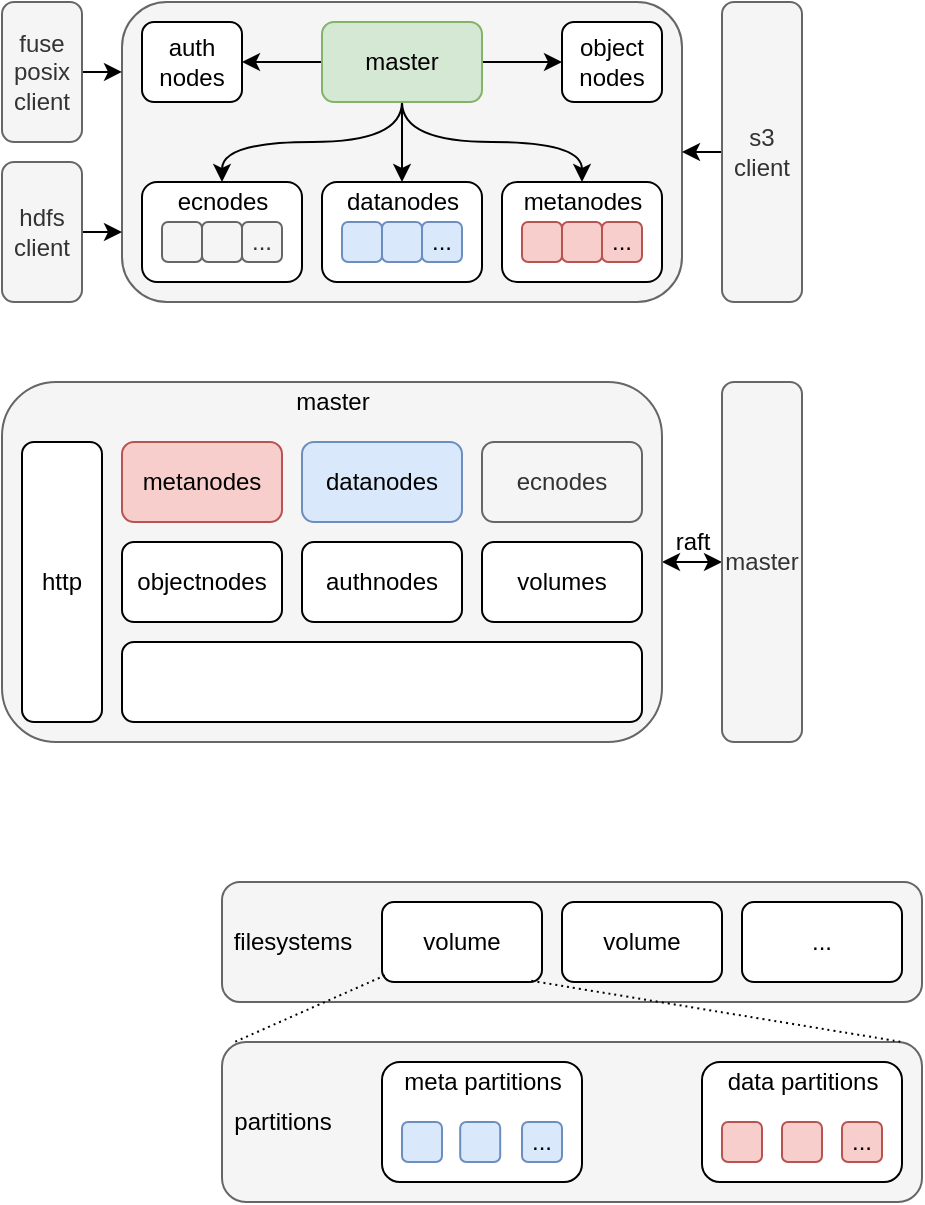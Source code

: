 <mxfile version="18.0.4" type="github">
  <diagram id="KYt3-omduEFtMOn35YfT" name="arch">
    <mxGraphModel dx="461" dy="315" grid="1" gridSize="10" guides="1" tooltips="1" connect="1" arrows="1" fold="1" page="1" pageScale="1" pageWidth="827" pageHeight="1169" math="0" shadow="0">
      <root>
        <mxCell id="0" />
        <mxCell id="1" parent="0" />
        <mxCell id="PD6o3sTZC4K9WG0XPXKC-64" value="" style="rounded=1;whiteSpace=wrap;html=1;fillColor=#f5f5f5;fontColor=#333333;strokeColor=#666666;" vertex="1" parent="1">
          <mxGeometry x="120" y="590" width="350" height="80" as="geometry" />
        </mxCell>
        <mxCell id="PD6o3sTZC4K9WG0XPXKC-51" value="" style="rounded=1;whiteSpace=wrap;html=1;fillColor=#f5f5f5;fontColor=#333333;strokeColor=#666666;" vertex="1" parent="1">
          <mxGeometry x="120" y="510" width="350" height="60" as="geometry" />
        </mxCell>
        <mxCell id="PD6o3sTZC4K9WG0XPXKC-21" value="" style="rounded=1;whiteSpace=wrap;html=1;fillColor=#f5f5f5;fontColor=#333333;strokeColor=#666666;" vertex="1" parent="1">
          <mxGeometry x="70" y="70" width="280" height="150" as="geometry" />
        </mxCell>
        <mxCell id="PD6o3sTZC4K9WG0XPXKC-5" style="edgeStyle=orthogonalEdgeStyle;rounded=0;orthogonalLoop=1;jettySize=auto;html=1;curved=1;exitX=0.5;exitY=1;exitDx=0;exitDy=0;entryX=0.5;entryY=0;entryDx=0;entryDy=0;" edge="1" parent="1" source="PD6o3sTZC4K9WG0XPXKC-1" target="PD6o3sTZC4K9WG0XPXKC-3">
          <mxGeometry relative="1" as="geometry" />
        </mxCell>
        <mxCell id="PD6o3sTZC4K9WG0XPXKC-6" style="edgeStyle=orthogonalEdgeStyle;curved=1;rounded=0;orthogonalLoop=1;jettySize=auto;html=1;entryX=0.5;entryY=0;entryDx=0;entryDy=0;exitX=0.5;exitY=1;exitDx=0;exitDy=0;" edge="1" parent="1" source="PD6o3sTZC4K9WG0XPXKC-1" target="PD6o3sTZC4K9WG0XPXKC-2">
          <mxGeometry relative="1" as="geometry" />
        </mxCell>
        <mxCell id="PD6o3sTZC4K9WG0XPXKC-7" style="edgeStyle=orthogonalEdgeStyle;curved=1;rounded=0;orthogonalLoop=1;jettySize=auto;html=1;entryX=0.5;entryY=0;entryDx=0;entryDy=0;exitX=0.5;exitY=1;exitDx=0;exitDy=0;" edge="1" parent="1" source="PD6o3sTZC4K9WG0XPXKC-1" target="PD6o3sTZC4K9WG0XPXKC-4">
          <mxGeometry relative="1" as="geometry">
            <mxPoint x="210" y="120" as="sourcePoint" />
          </mxGeometry>
        </mxCell>
        <mxCell id="PD6o3sTZC4K9WG0XPXKC-23" value="" style="edgeStyle=orthogonalEdgeStyle;curved=1;rounded=0;orthogonalLoop=1;jettySize=auto;html=1;" edge="1" parent="1" source="PD6o3sTZC4K9WG0XPXKC-1" target="PD6o3sTZC4K9WG0XPXKC-22">
          <mxGeometry relative="1" as="geometry" />
        </mxCell>
        <mxCell id="PD6o3sTZC4K9WG0XPXKC-25" value="" style="edgeStyle=orthogonalEdgeStyle;curved=1;rounded=0;orthogonalLoop=1;jettySize=auto;html=1;" edge="1" parent="1" source="PD6o3sTZC4K9WG0XPXKC-1" target="PD6o3sTZC4K9WG0XPXKC-24">
          <mxGeometry relative="1" as="geometry" />
        </mxCell>
        <mxCell id="PD6o3sTZC4K9WG0XPXKC-1" value="master" style="rounded=1;whiteSpace=wrap;html=1;fillColor=#d5e8d4;strokeColor=#82b366;" vertex="1" parent="1">
          <mxGeometry x="170" y="80" width="80" height="40" as="geometry" />
        </mxCell>
        <mxCell id="PD6o3sTZC4K9WG0XPXKC-2" value="" style="rounded=1;whiteSpace=wrap;html=1;" vertex="1" parent="1">
          <mxGeometry x="260" y="160" width="80" height="50" as="geometry" />
        </mxCell>
        <mxCell id="PD6o3sTZC4K9WG0XPXKC-3" value="" style="rounded=1;whiteSpace=wrap;html=1;" vertex="1" parent="1">
          <mxGeometry x="170" y="160" width="80" height="50" as="geometry" />
        </mxCell>
        <mxCell id="PD6o3sTZC4K9WG0XPXKC-4" value="" style="rounded=1;whiteSpace=wrap;html=1;" vertex="1" parent="1">
          <mxGeometry x="80" y="160" width="80" height="50" as="geometry" />
        </mxCell>
        <mxCell id="PD6o3sTZC4K9WG0XPXKC-8" value="" style="rounded=1;whiteSpace=wrap;html=1;fillColor=#f5f5f5;fontColor=#333333;strokeColor=#666666;" vertex="1" parent="1">
          <mxGeometry x="90" y="180" width="20" height="20" as="geometry" />
        </mxCell>
        <mxCell id="PD6o3sTZC4K9WG0XPXKC-9" value="ecnodes" style="text;html=1;align=center;verticalAlign=middle;resizable=0;points=[];autosize=1;strokeColor=none;fillColor=none;" vertex="1" parent="1">
          <mxGeometry x="90" y="160" width="60" height="20" as="geometry" />
        </mxCell>
        <mxCell id="PD6o3sTZC4K9WG0XPXKC-11" value="" style="rounded=1;whiteSpace=wrap;html=1;fillColor=#f5f5f5;fontColor=#333333;strokeColor=#666666;" vertex="1" parent="1">
          <mxGeometry x="110" y="180" width="20" height="20" as="geometry" />
        </mxCell>
        <mxCell id="PD6o3sTZC4K9WG0XPXKC-12" value="..." style="rounded=1;whiteSpace=wrap;html=1;fillColor=#f5f5f5;fontColor=#333333;strokeColor=#666666;" vertex="1" parent="1">
          <mxGeometry x="130" y="180" width="20" height="20" as="geometry" />
        </mxCell>
        <mxCell id="PD6o3sTZC4K9WG0XPXKC-13" value="" style="rounded=1;whiteSpace=wrap;html=1;fillColor=#dae8fc;strokeColor=#6c8ebf;" vertex="1" parent="1">
          <mxGeometry x="180" y="180" width="20" height="20" as="geometry" />
        </mxCell>
        <mxCell id="PD6o3sTZC4K9WG0XPXKC-14" value="datanodes" style="text;html=1;align=center;verticalAlign=middle;resizable=0;points=[];autosize=1;strokeColor=none;fillColor=none;" vertex="1" parent="1">
          <mxGeometry x="175" y="160" width="70" height="20" as="geometry" />
        </mxCell>
        <mxCell id="PD6o3sTZC4K9WG0XPXKC-15" value="" style="rounded=1;whiteSpace=wrap;html=1;fillColor=#dae8fc;strokeColor=#6c8ebf;" vertex="1" parent="1">
          <mxGeometry x="200" y="180" width="20" height="20" as="geometry" />
        </mxCell>
        <mxCell id="PD6o3sTZC4K9WG0XPXKC-16" value="..." style="rounded=1;whiteSpace=wrap;html=1;fillColor=#dae8fc;strokeColor=#6c8ebf;" vertex="1" parent="1">
          <mxGeometry x="220" y="180" width="20" height="20" as="geometry" />
        </mxCell>
        <mxCell id="PD6o3sTZC4K9WG0XPXKC-17" value="metanodes" style="text;html=1;align=center;verticalAlign=middle;resizable=0;points=[];autosize=1;strokeColor=none;fillColor=none;" vertex="1" parent="1">
          <mxGeometry x="265" y="160" width="70" height="20" as="geometry" />
        </mxCell>
        <mxCell id="PD6o3sTZC4K9WG0XPXKC-18" value="" style="rounded=1;whiteSpace=wrap;html=1;fillColor=#f8cecc;strokeColor=#b85450;" vertex="1" parent="1">
          <mxGeometry x="270" y="180" width="20" height="20" as="geometry" />
        </mxCell>
        <mxCell id="PD6o3sTZC4K9WG0XPXKC-19" value="..." style="rounded=1;whiteSpace=wrap;html=1;fillColor=#f8cecc;strokeColor=#b85450;" vertex="1" parent="1">
          <mxGeometry x="310" y="180" width="20" height="20" as="geometry" />
        </mxCell>
        <mxCell id="PD6o3sTZC4K9WG0XPXKC-20" value="" style="rounded=1;whiteSpace=wrap;html=1;fillColor=#f8cecc;strokeColor=#b85450;" vertex="1" parent="1">
          <mxGeometry x="290" y="180" width="20" height="20" as="geometry" />
        </mxCell>
        <mxCell id="PD6o3sTZC4K9WG0XPXKC-22" value="object&lt;br&gt;nodes" style="rounded=1;whiteSpace=wrap;html=1;" vertex="1" parent="1">
          <mxGeometry x="290" y="80" width="50" height="40" as="geometry" />
        </mxCell>
        <mxCell id="PD6o3sTZC4K9WG0XPXKC-24" value="auth&lt;br&gt;nodes" style="rounded=1;whiteSpace=wrap;html=1;" vertex="1" parent="1">
          <mxGeometry x="80" y="80" width="50" height="40" as="geometry" />
        </mxCell>
        <mxCell id="PD6o3sTZC4K9WG0XPXKC-27" value="" style="edgeStyle=orthogonalEdgeStyle;curved=1;rounded=0;orthogonalLoop=1;jettySize=auto;html=1;" edge="1" parent="1" source="PD6o3sTZC4K9WG0XPXKC-26">
          <mxGeometry relative="1" as="geometry">
            <mxPoint x="350" y="145" as="targetPoint" />
          </mxGeometry>
        </mxCell>
        <mxCell id="PD6o3sTZC4K9WG0XPXKC-26" value="s3&lt;br&gt;client" style="rounded=1;whiteSpace=wrap;html=1;fillColor=#f5f5f5;fontColor=#333333;strokeColor=#666666;" vertex="1" parent="1">
          <mxGeometry x="370" y="70" width="40" height="150" as="geometry" />
        </mxCell>
        <mxCell id="PD6o3sTZC4K9WG0XPXKC-32" style="edgeStyle=orthogonalEdgeStyle;curved=1;rounded=0;orthogonalLoop=1;jettySize=auto;html=1;entryX=0;entryY=0.233;entryDx=0;entryDy=0;entryPerimeter=0;" edge="1" parent="1" source="PD6o3sTZC4K9WG0XPXKC-28" target="PD6o3sTZC4K9WG0XPXKC-21">
          <mxGeometry relative="1" as="geometry" />
        </mxCell>
        <mxCell id="PD6o3sTZC4K9WG0XPXKC-28" value="fuse&lt;br&gt;posix&lt;br&gt;client" style="rounded=1;whiteSpace=wrap;html=1;fillColor=#f5f5f5;fontColor=#333333;strokeColor=#666666;" vertex="1" parent="1">
          <mxGeometry x="10" y="70" width="40" height="70" as="geometry" />
        </mxCell>
        <mxCell id="PD6o3sTZC4K9WG0XPXKC-31" style="edgeStyle=orthogonalEdgeStyle;curved=1;rounded=0;orthogonalLoop=1;jettySize=auto;html=1;entryX=0;entryY=0.767;entryDx=0;entryDy=0;entryPerimeter=0;" edge="1" parent="1" source="PD6o3sTZC4K9WG0XPXKC-29" target="PD6o3sTZC4K9WG0XPXKC-21">
          <mxGeometry relative="1" as="geometry" />
        </mxCell>
        <mxCell id="PD6o3sTZC4K9WG0XPXKC-29" value="hdfs&lt;br&gt;client" style="rounded=1;whiteSpace=wrap;html=1;fillColor=#f5f5f5;fontColor=#333333;strokeColor=#666666;" vertex="1" parent="1">
          <mxGeometry x="10" y="150" width="40" height="70" as="geometry" />
        </mxCell>
        <mxCell id="PD6o3sTZC4K9WG0XPXKC-46" value="" style="edgeStyle=orthogonalEdgeStyle;curved=1;rounded=0;orthogonalLoop=1;jettySize=auto;html=1;startArrow=classic;startFill=1;" edge="1" parent="1" source="PD6o3sTZC4K9WG0XPXKC-33" target="PD6o3sTZC4K9WG0XPXKC-45">
          <mxGeometry relative="1" as="geometry" />
        </mxCell>
        <mxCell id="PD6o3sTZC4K9WG0XPXKC-33" value="" style="rounded=1;whiteSpace=wrap;html=1;fillColor=#f5f5f5;strokeColor=#666666;fontColor=#333333;" vertex="1" parent="1">
          <mxGeometry x="10" y="260" width="330" height="180" as="geometry" />
        </mxCell>
        <mxCell id="PD6o3sTZC4K9WG0XPXKC-34" value="http" style="rounded=1;whiteSpace=wrap;html=1;" vertex="1" parent="1">
          <mxGeometry x="20" y="290" width="40" height="140" as="geometry" />
        </mxCell>
        <mxCell id="PD6o3sTZC4K9WG0XPXKC-35" value="metanodes" style="rounded=1;whiteSpace=wrap;html=1;fillColor=#f8cecc;strokeColor=#b85450;" vertex="1" parent="1">
          <mxGeometry x="70" y="290" width="80" height="40" as="geometry" />
        </mxCell>
        <mxCell id="PD6o3sTZC4K9WG0XPXKC-36" value="objectnodes" style="rounded=1;whiteSpace=wrap;html=1;" vertex="1" parent="1">
          <mxGeometry x="70" y="340" width="80" height="40" as="geometry" />
        </mxCell>
        <mxCell id="PD6o3sTZC4K9WG0XPXKC-37" value="authnodes" style="rounded=1;whiteSpace=wrap;html=1;" vertex="1" parent="1">
          <mxGeometry x="160" y="340" width="80" height="40" as="geometry" />
        </mxCell>
        <mxCell id="PD6o3sTZC4K9WG0XPXKC-38" value="datanodes" style="rounded=1;whiteSpace=wrap;html=1;fillColor=#dae8fc;strokeColor=#6c8ebf;" vertex="1" parent="1">
          <mxGeometry x="160" y="290" width="80" height="40" as="geometry" />
        </mxCell>
        <mxCell id="PD6o3sTZC4K9WG0XPXKC-39" value="ecnodes" style="rounded=1;whiteSpace=wrap;html=1;fillColor=#f5f5f5;fontColor=#333333;strokeColor=#666666;" vertex="1" parent="1">
          <mxGeometry x="250" y="290" width="80" height="40" as="geometry" />
        </mxCell>
        <mxCell id="PD6o3sTZC4K9WG0XPXKC-40" value="master" style="text;html=1;align=center;verticalAlign=middle;resizable=0;points=[];autosize=1;strokeColor=none;fillColor=none;" vertex="1" parent="1">
          <mxGeometry x="150" y="260" width="50" height="20" as="geometry" />
        </mxCell>
        <mxCell id="PD6o3sTZC4K9WG0XPXKC-41" value="volumes" style="rounded=1;whiteSpace=wrap;html=1;" vertex="1" parent="1">
          <mxGeometry x="250" y="340" width="80" height="40" as="geometry" />
        </mxCell>
        <mxCell id="PD6o3sTZC4K9WG0XPXKC-43" value="" style="rounded=1;whiteSpace=wrap;html=1;" vertex="1" parent="1">
          <mxGeometry x="70" y="390" width="260" height="40" as="geometry" />
        </mxCell>
        <mxCell id="PD6o3sTZC4K9WG0XPXKC-44" value="" style="shape=image;verticalLabelPosition=bottom;labelBackgroundColor=default;verticalAlign=top;aspect=fixed;imageAspect=0;image=https://dbdb.io/media/logos/rocksdb.png;" vertex="1" parent="1">
          <mxGeometry x="140.91" y="395" width="118.19" height="30" as="geometry" />
        </mxCell>
        <mxCell id="PD6o3sTZC4K9WG0XPXKC-45" value="master" style="rounded=1;whiteSpace=wrap;html=1;fillColor=#f5f5f5;strokeColor=#666666;fontColor=#333333;" vertex="1" parent="1">
          <mxGeometry x="370" y="260" width="40" height="180" as="geometry" />
        </mxCell>
        <mxCell id="PD6o3sTZC4K9WG0XPXKC-47" value="raft" style="text;html=1;align=center;verticalAlign=middle;resizable=0;points=[];autosize=1;strokeColor=none;fillColor=none;" vertex="1" parent="1">
          <mxGeometry x="340" y="330" width="30" height="20" as="geometry" />
        </mxCell>
        <mxCell id="PD6o3sTZC4K9WG0XPXKC-48" value="volume" style="rounded=1;whiteSpace=wrap;html=1;" vertex="1" parent="1">
          <mxGeometry x="200" y="520" width="80" height="40" as="geometry" />
        </mxCell>
        <mxCell id="PD6o3sTZC4K9WG0XPXKC-49" value="volume" style="rounded=1;whiteSpace=wrap;html=1;" vertex="1" parent="1">
          <mxGeometry x="290" y="520" width="80" height="40" as="geometry" />
        </mxCell>
        <mxCell id="PD6o3sTZC4K9WG0XPXKC-50" value="..." style="rounded=1;whiteSpace=wrap;html=1;" vertex="1" parent="1">
          <mxGeometry x="380" y="520" width="80" height="40" as="geometry" />
        </mxCell>
        <mxCell id="PD6o3sTZC4K9WG0XPXKC-52" value="filesystems" style="text;html=1;align=center;verticalAlign=middle;resizable=0;points=[];autosize=1;strokeColor=none;fillColor=none;" vertex="1" parent="1">
          <mxGeometry x="120" y="530" width="70" height="20" as="geometry" />
        </mxCell>
        <mxCell id="PD6o3sTZC4K9WG0XPXKC-53" value="" style="rounded=1;whiteSpace=wrap;html=1;" vertex="1" parent="1">
          <mxGeometry x="200" y="600" width="100" height="60" as="geometry" />
        </mxCell>
        <mxCell id="PD6o3sTZC4K9WG0XPXKC-54" value="" style="rounded=1;whiteSpace=wrap;html=1;" vertex="1" parent="1">
          <mxGeometry x="360" y="600" width="100" height="60" as="geometry" />
        </mxCell>
        <mxCell id="PD6o3sTZC4K9WG0XPXKC-55" value="meta partitions" style="text;html=1;align=center;verticalAlign=middle;resizable=0;points=[];autosize=1;strokeColor=none;fillColor=none;" vertex="1" parent="1">
          <mxGeometry x="205" y="600" width="90" height="20" as="geometry" />
        </mxCell>
        <mxCell id="PD6o3sTZC4K9WG0XPXKC-56" value="data partitions" style="text;html=1;align=center;verticalAlign=middle;resizable=0;points=[];autosize=1;strokeColor=none;fillColor=none;" vertex="1" parent="1">
          <mxGeometry x="365" y="600" width="90" height="20" as="geometry" />
        </mxCell>
        <mxCell id="PD6o3sTZC4K9WG0XPXKC-57" value="" style="rounded=1;whiteSpace=wrap;html=1;fillColor=#dae8fc;strokeColor=#6c8ebf;" vertex="1" parent="1">
          <mxGeometry x="210" y="630" width="20" height="20" as="geometry" />
        </mxCell>
        <mxCell id="PD6o3sTZC4K9WG0XPXKC-58" value="..." style="rounded=1;whiteSpace=wrap;html=1;fillColor=#dae8fc;strokeColor=#6c8ebf;" vertex="1" parent="1">
          <mxGeometry x="270" y="630" width="20" height="20" as="geometry" />
        </mxCell>
        <mxCell id="PD6o3sTZC4K9WG0XPXKC-59" value="" style="rounded=1;whiteSpace=wrap;html=1;fillColor=#dae8fc;strokeColor=#6c8ebf;" vertex="1" parent="1">
          <mxGeometry x="239.1" y="630" width="20" height="20" as="geometry" />
        </mxCell>
        <mxCell id="PD6o3sTZC4K9WG0XPXKC-61" value="" style="rounded=1;whiteSpace=wrap;html=1;fillColor=#f8cecc;strokeColor=#b85450;" vertex="1" parent="1">
          <mxGeometry x="370" y="630" width="20" height="20" as="geometry" />
        </mxCell>
        <mxCell id="PD6o3sTZC4K9WG0XPXKC-62" value="" style="rounded=1;whiteSpace=wrap;html=1;fillColor=#f8cecc;strokeColor=#b85450;" vertex="1" parent="1">
          <mxGeometry x="400" y="630" width="20" height="20" as="geometry" />
        </mxCell>
        <mxCell id="PD6o3sTZC4K9WG0XPXKC-63" value="..." style="rounded=1;whiteSpace=wrap;html=1;fillColor=#f8cecc;strokeColor=#b85450;" vertex="1" parent="1">
          <mxGeometry x="430" y="630" width="20" height="20" as="geometry" />
        </mxCell>
        <mxCell id="PD6o3sTZC4K9WG0XPXKC-65" value="partitions" style="text;html=1;align=center;verticalAlign=middle;resizable=0;points=[];autosize=1;strokeColor=none;fillColor=none;" vertex="1" parent="1">
          <mxGeometry x="120" y="620" width="60" height="20" as="geometry" />
        </mxCell>
        <mxCell id="PD6o3sTZC4K9WG0XPXKC-66" value="" style="endArrow=none;dashed=1;html=1;dashPattern=1 2;strokeWidth=1;rounded=0;curved=1;exitX=0.019;exitY=-0.002;exitDx=0;exitDy=0;exitPerimeter=0;entryX=0.018;entryY=0.918;entryDx=0;entryDy=0;entryPerimeter=0;" edge="1" parent="1" source="PD6o3sTZC4K9WG0XPXKC-64" target="PD6o3sTZC4K9WG0XPXKC-48">
          <mxGeometry width="50" height="50" relative="1" as="geometry">
            <mxPoint x="290" y="610" as="sourcePoint" />
            <mxPoint x="340" y="560" as="targetPoint" />
          </mxGeometry>
        </mxCell>
        <mxCell id="PD6o3sTZC4K9WG0XPXKC-67" value="" style="endArrow=none;dashed=1;html=1;dashPattern=1 2;strokeWidth=1;rounded=0;curved=1;exitX=0.969;exitY=-0.002;exitDx=0;exitDy=0;exitPerimeter=0;entryX=0.914;entryY=0.979;entryDx=0;entryDy=0;entryPerimeter=0;" edge="1" parent="1" source="PD6o3sTZC4K9WG0XPXKC-64" target="PD6o3sTZC4K9WG0XPXKC-48">
          <mxGeometry width="50" height="50" relative="1" as="geometry">
            <mxPoint x="136.65" y="599.84" as="sourcePoint" />
            <mxPoint x="211.44" y="566.72" as="targetPoint" />
          </mxGeometry>
        </mxCell>
      </root>
    </mxGraphModel>
  </diagram>
</mxfile>

